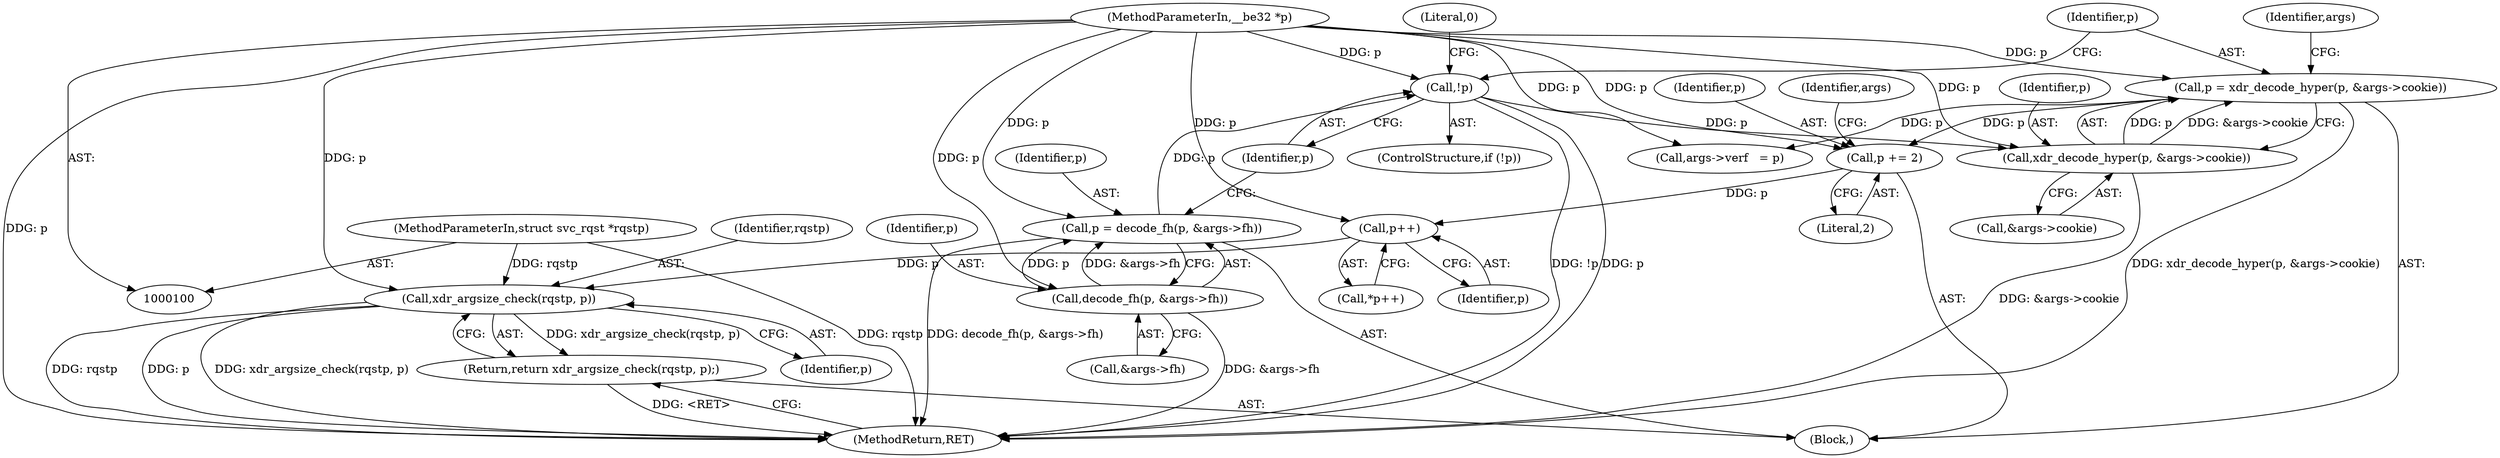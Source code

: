 digraph "1_linux_c70422f760c120480fee4de6c38804c72aa26bc1_6@pointer" {
"1000168" [label="(Call,xdr_argsize_check(rqstp, p))"];
"1000101" [label="(MethodParameterIn,struct svc_rqst *rqstp)"];
"1000145" [label="(Call,p++)"];
"1000131" [label="(Call,p += 2)"];
"1000102" [label="(MethodParameterIn,__be32 *p)"];
"1000118" [label="(Call,p = xdr_decode_hyper(p, &args->cookie))"];
"1000120" [label="(Call,xdr_decode_hyper(p, &args->cookie))"];
"1000114" [label="(Call,!p)"];
"1000105" [label="(Call,p = decode_fh(p, &args->fh))"];
"1000107" [label="(Call,decode_fh(p, &args->fh))"];
"1000167" [label="(Return,return xdr_argsize_check(rqstp, p);)"];
"1000118" [label="(Call,p = xdr_decode_hyper(p, &args->cookie))"];
"1000170" [label="(Identifier,p)"];
"1000113" [label="(ControlStructure,if (!p))"];
"1000119" [label="(Identifier,p)"];
"1000114" [label="(Call,!p)"];
"1000169" [label="(Identifier,rqstp)"];
"1000106" [label="(Identifier,p)"];
"1000105" [label="(Call,p = decode_fh(p, &args->fh))"];
"1000132" [label="(Identifier,p)"];
"1000120" [label="(Call,xdr_decode_hyper(p, &args->cookie))"];
"1000167" [label="(Return,return xdr_argsize_check(rqstp, p);)"];
"1000171" [label="(MethodReturn,RET)"];
"1000122" [label="(Call,&args->cookie)"];
"1000115" [label="(Identifier,p)"];
"1000108" [label="(Identifier,p)"];
"1000104" [label="(Block,)"];
"1000144" [label="(Call,*p++)"];
"1000102" [label="(MethodParameterIn,__be32 *p)"];
"1000126" [label="(Call,args->verf   = p)"];
"1000117" [label="(Literal,0)"];
"1000168" [label="(Call,xdr_argsize_check(rqstp, p))"];
"1000128" [label="(Identifier,args)"];
"1000136" [label="(Identifier,args)"];
"1000133" [label="(Literal,2)"];
"1000107" [label="(Call,decode_fh(p, &args->fh))"];
"1000109" [label="(Call,&args->fh)"];
"1000131" [label="(Call,p += 2)"];
"1000121" [label="(Identifier,p)"];
"1000146" [label="(Identifier,p)"];
"1000101" [label="(MethodParameterIn,struct svc_rqst *rqstp)"];
"1000145" [label="(Call,p++)"];
"1000168" -> "1000167"  [label="AST: "];
"1000168" -> "1000170"  [label="CFG: "];
"1000169" -> "1000168"  [label="AST: "];
"1000170" -> "1000168"  [label="AST: "];
"1000167" -> "1000168"  [label="CFG: "];
"1000168" -> "1000171"  [label="DDG: rqstp"];
"1000168" -> "1000171"  [label="DDG: p"];
"1000168" -> "1000171"  [label="DDG: xdr_argsize_check(rqstp, p)"];
"1000168" -> "1000167"  [label="DDG: xdr_argsize_check(rqstp, p)"];
"1000101" -> "1000168"  [label="DDG: rqstp"];
"1000145" -> "1000168"  [label="DDG: p"];
"1000102" -> "1000168"  [label="DDG: p"];
"1000101" -> "1000100"  [label="AST: "];
"1000101" -> "1000171"  [label="DDG: rqstp"];
"1000145" -> "1000144"  [label="AST: "];
"1000145" -> "1000146"  [label="CFG: "];
"1000146" -> "1000145"  [label="AST: "];
"1000144" -> "1000145"  [label="CFG: "];
"1000131" -> "1000145"  [label="DDG: p"];
"1000102" -> "1000145"  [label="DDG: p"];
"1000131" -> "1000104"  [label="AST: "];
"1000131" -> "1000133"  [label="CFG: "];
"1000132" -> "1000131"  [label="AST: "];
"1000133" -> "1000131"  [label="AST: "];
"1000136" -> "1000131"  [label="CFG: "];
"1000102" -> "1000131"  [label="DDG: p"];
"1000118" -> "1000131"  [label="DDG: p"];
"1000102" -> "1000100"  [label="AST: "];
"1000102" -> "1000171"  [label="DDG: p"];
"1000102" -> "1000105"  [label="DDG: p"];
"1000102" -> "1000107"  [label="DDG: p"];
"1000102" -> "1000114"  [label="DDG: p"];
"1000102" -> "1000118"  [label="DDG: p"];
"1000102" -> "1000120"  [label="DDG: p"];
"1000102" -> "1000126"  [label="DDG: p"];
"1000118" -> "1000104"  [label="AST: "];
"1000118" -> "1000120"  [label="CFG: "];
"1000119" -> "1000118"  [label="AST: "];
"1000120" -> "1000118"  [label="AST: "];
"1000128" -> "1000118"  [label="CFG: "];
"1000118" -> "1000171"  [label="DDG: xdr_decode_hyper(p, &args->cookie)"];
"1000120" -> "1000118"  [label="DDG: p"];
"1000120" -> "1000118"  [label="DDG: &args->cookie"];
"1000118" -> "1000126"  [label="DDG: p"];
"1000120" -> "1000122"  [label="CFG: "];
"1000121" -> "1000120"  [label="AST: "];
"1000122" -> "1000120"  [label="AST: "];
"1000120" -> "1000171"  [label="DDG: &args->cookie"];
"1000114" -> "1000120"  [label="DDG: p"];
"1000114" -> "1000113"  [label="AST: "];
"1000114" -> "1000115"  [label="CFG: "];
"1000115" -> "1000114"  [label="AST: "];
"1000117" -> "1000114"  [label="CFG: "];
"1000119" -> "1000114"  [label="CFG: "];
"1000114" -> "1000171"  [label="DDG: !p"];
"1000114" -> "1000171"  [label="DDG: p"];
"1000105" -> "1000114"  [label="DDG: p"];
"1000105" -> "1000104"  [label="AST: "];
"1000105" -> "1000107"  [label="CFG: "];
"1000106" -> "1000105"  [label="AST: "];
"1000107" -> "1000105"  [label="AST: "];
"1000115" -> "1000105"  [label="CFG: "];
"1000105" -> "1000171"  [label="DDG: decode_fh(p, &args->fh)"];
"1000107" -> "1000105"  [label="DDG: p"];
"1000107" -> "1000105"  [label="DDG: &args->fh"];
"1000107" -> "1000109"  [label="CFG: "];
"1000108" -> "1000107"  [label="AST: "];
"1000109" -> "1000107"  [label="AST: "];
"1000107" -> "1000171"  [label="DDG: &args->fh"];
"1000167" -> "1000104"  [label="AST: "];
"1000171" -> "1000167"  [label="CFG: "];
"1000167" -> "1000171"  [label="DDG: <RET>"];
}
